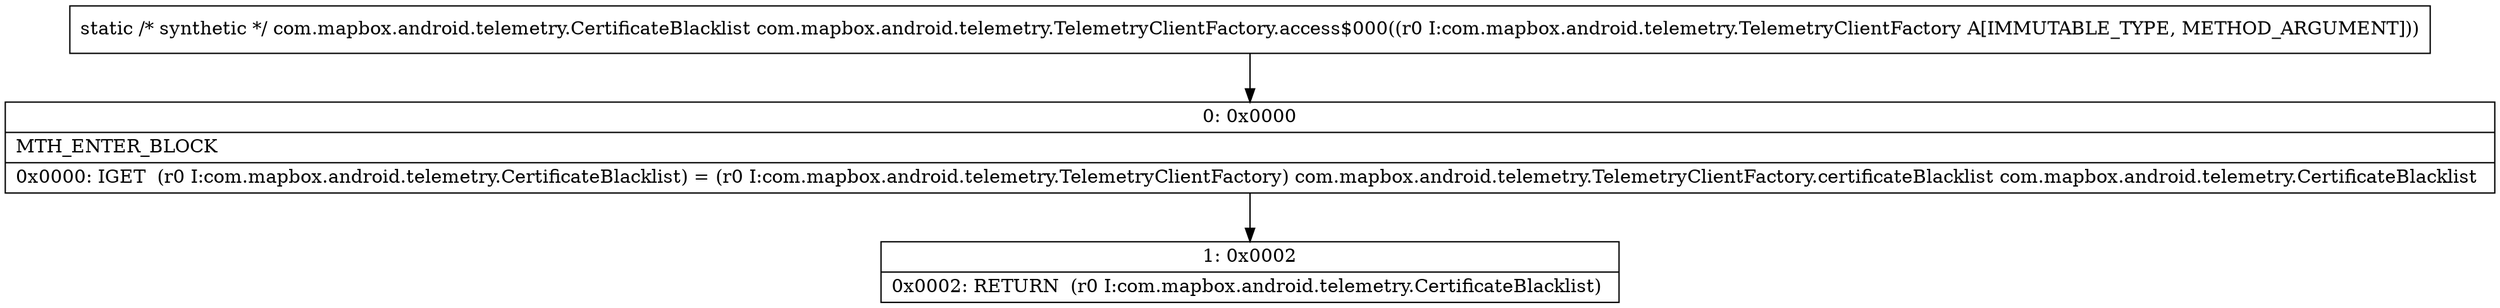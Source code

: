 digraph "CFG forcom.mapbox.android.telemetry.TelemetryClientFactory.access$000(Lcom\/mapbox\/android\/telemetry\/TelemetryClientFactory;)Lcom\/mapbox\/android\/telemetry\/CertificateBlacklist;" {
Node_0 [shape=record,label="{0\:\ 0x0000|MTH_ENTER_BLOCK\l|0x0000: IGET  (r0 I:com.mapbox.android.telemetry.CertificateBlacklist) = (r0 I:com.mapbox.android.telemetry.TelemetryClientFactory) com.mapbox.android.telemetry.TelemetryClientFactory.certificateBlacklist com.mapbox.android.telemetry.CertificateBlacklist \l}"];
Node_1 [shape=record,label="{1\:\ 0x0002|0x0002: RETURN  (r0 I:com.mapbox.android.telemetry.CertificateBlacklist) \l}"];
MethodNode[shape=record,label="{static \/* synthetic *\/ com.mapbox.android.telemetry.CertificateBlacklist com.mapbox.android.telemetry.TelemetryClientFactory.access$000((r0 I:com.mapbox.android.telemetry.TelemetryClientFactory A[IMMUTABLE_TYPE, METHOD_ARGUMENT])) }"];
MethodNode -> Node_0;
Node_0 -> Node_1;
}

